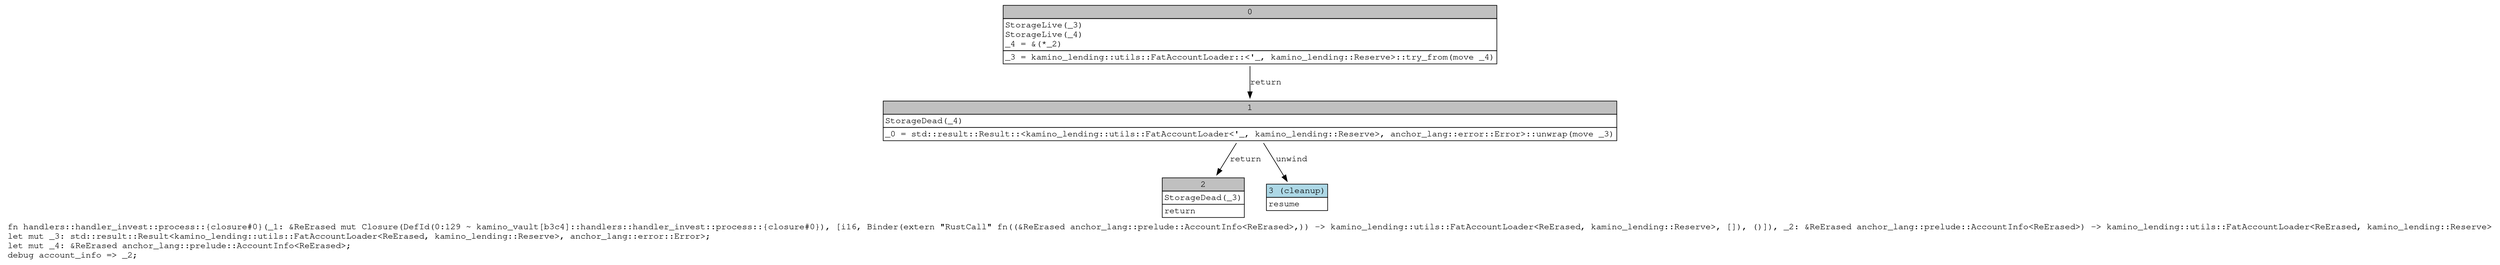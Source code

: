 digraph Mir_0_129 {
    graph [fontname="Courier, monospace"];
    node [fontname="Courier, monospace"];
    edge [fontname="Courier, monospace"];
    label=<fn handlers::handler_invest::process::{closure#0}(_1: &amp;ReErased mut Closure(DefId(0:129 ~ kamino_vault[b3c4]::handlers::handler_invest::process::{closure#0}), [i16, Binder(extern &quot;RustCall&quot; fn((&amp;ReErased anchor_lang::prelude::AccountInfo&lt;ReErased&gt;,)) -&gt; kamino_lending::utils::FatAccountLoader&lt;ReErased, kamino_lending::Reserve&gt;, []), ()]), _2: &amp;ReErased anchor_lang::prelude::AccountInfo&lt;ReErased&gt;) -&gt; kamino_lending::utils::FatAccountLoader&lt;ReErased, kamino_lending::Reserve&gt;<br align="left"/>let mut _3: std::result::Result&lt;kamino_lending::utils::FatAccountLoader&lt;ReErased, kamino_lending::Reserve&gt;, anchor_lang::error::Error&gt;;<br align="left"/>let mut _4: &amp;ReErased anchor_lang::prelude::AccountInfo&lt;ReErased&gt;;<br align="left"/>debug account_info =&gt; _2;<br align="left"/>>;
    bb0__0_129 [shape="none", label=<<table border="0" cellborder="1" cellspacing="0"><tr><td bgcolor="gray" align="center" colspan="1">0</td></tr><tr><td align="left" balign="left">StorageLive(_3)<br/>StorageLive(_4)<br/>_4 = &amp;(*_2)<br/></td></tr><tr><td align="left">_3 = kamino_lending::utils::FatAccountLoader::&lt;'_, kamino_lending::Reserve&gt;::try_from(move _4)</td></tr></table>>];
    bb1__0_129 [shape="none", label=<<table border="0" cellborder="1" cellspacing="0"><tr><td bgcolor="gray" align="center" colspan="1">1</td></tr><tr><td align="left" balign="left">StorageDead(_4)<br/></td></tr><tr><td align="left">_0 = std::result::Result::&lt;kamino_lending::utils::FatAccountLoader&lt;'_, kamino_lending::Reserve&gt;, anchor_lang::error::Error&gt;::unwrap(move _3)</td></tr></table>>];
    bb2__0_129 [shape="none", label=<<table border="0" cellborder="1" cellspacing="0"><tr><td bgcolor="gray" align="center" colspan="1">2</td></tr><tr><td align="left" balign="left">StorageDead(_3)<br/></td></tr><tr><td align="left">return</td></tr></table>>];
    bb3__0_129 [shape="none", label=<<table border="0" cellborder="1" cellspacing="0"><tr><td bgcolor="lightblue" align="center" colspan="1">3 (cleanup)</td></tr><tr><td align="left">resume</td></tr></table>>];
    bb0__0_129 -> bb1__0_129 [label="return"];
    bb1__0_129 -> bb2__0_129 [label="return"];
    bb1__0_129 -> bb3__0_129 [label="unwind"];
}

